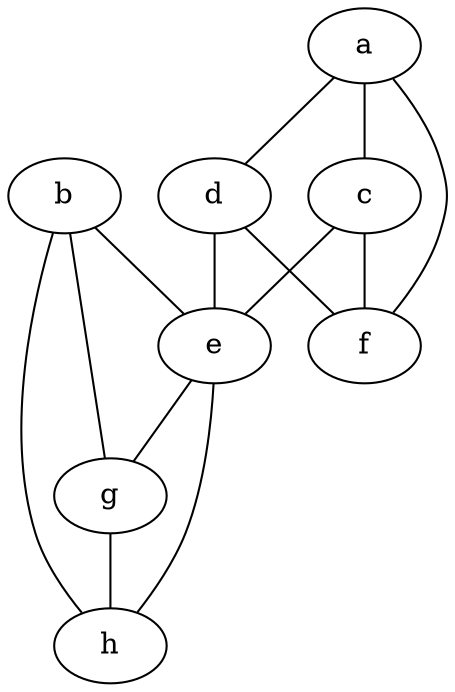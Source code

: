 strict graph G {
    a
    b
    c
    d
    e
    f
    g
    h
    
    a -- c
    a -- d
    a -- f
    
    b -- e
    b -- g
    b -- h
    
    c -- f
    c -- e
    
    d -- e
    d -- f
    
    e -- g
    e -- h
    
    g -- h
}